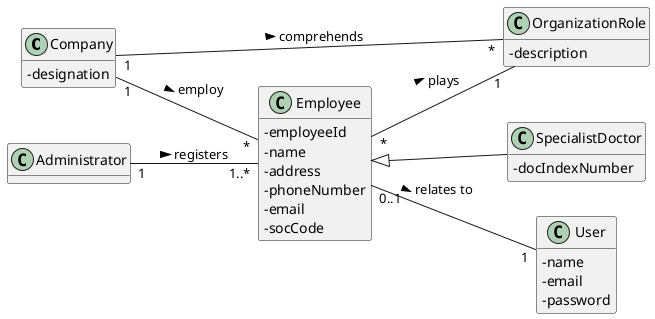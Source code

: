 @startuml
hide methods
left to right direction
skinparam classAttributeIconSize 0


class Company {
  -designation
}

class Employee {
  -employeeId
  -name
  -address
  -phoneNumber
  -email
  -socCode
}

class OrganizationRole {
  -description
}

class SpecialistDoctor {
  -docIndexNumber
}

class Administrator {

}

class User{
  -name
  -email
  -password
}



Company "1" -- "*" Employee : employ  >
Company "1" -- "*" OrganizationRole : comprehends >
Employee "*" -- "1" OrganizationRole : plays >
Employee <|-- SpecialistDoctor
Employee "0..1" -- "1" User: relates to >
Administrator "1" -- "1..*" Employee: registers >
@enduml